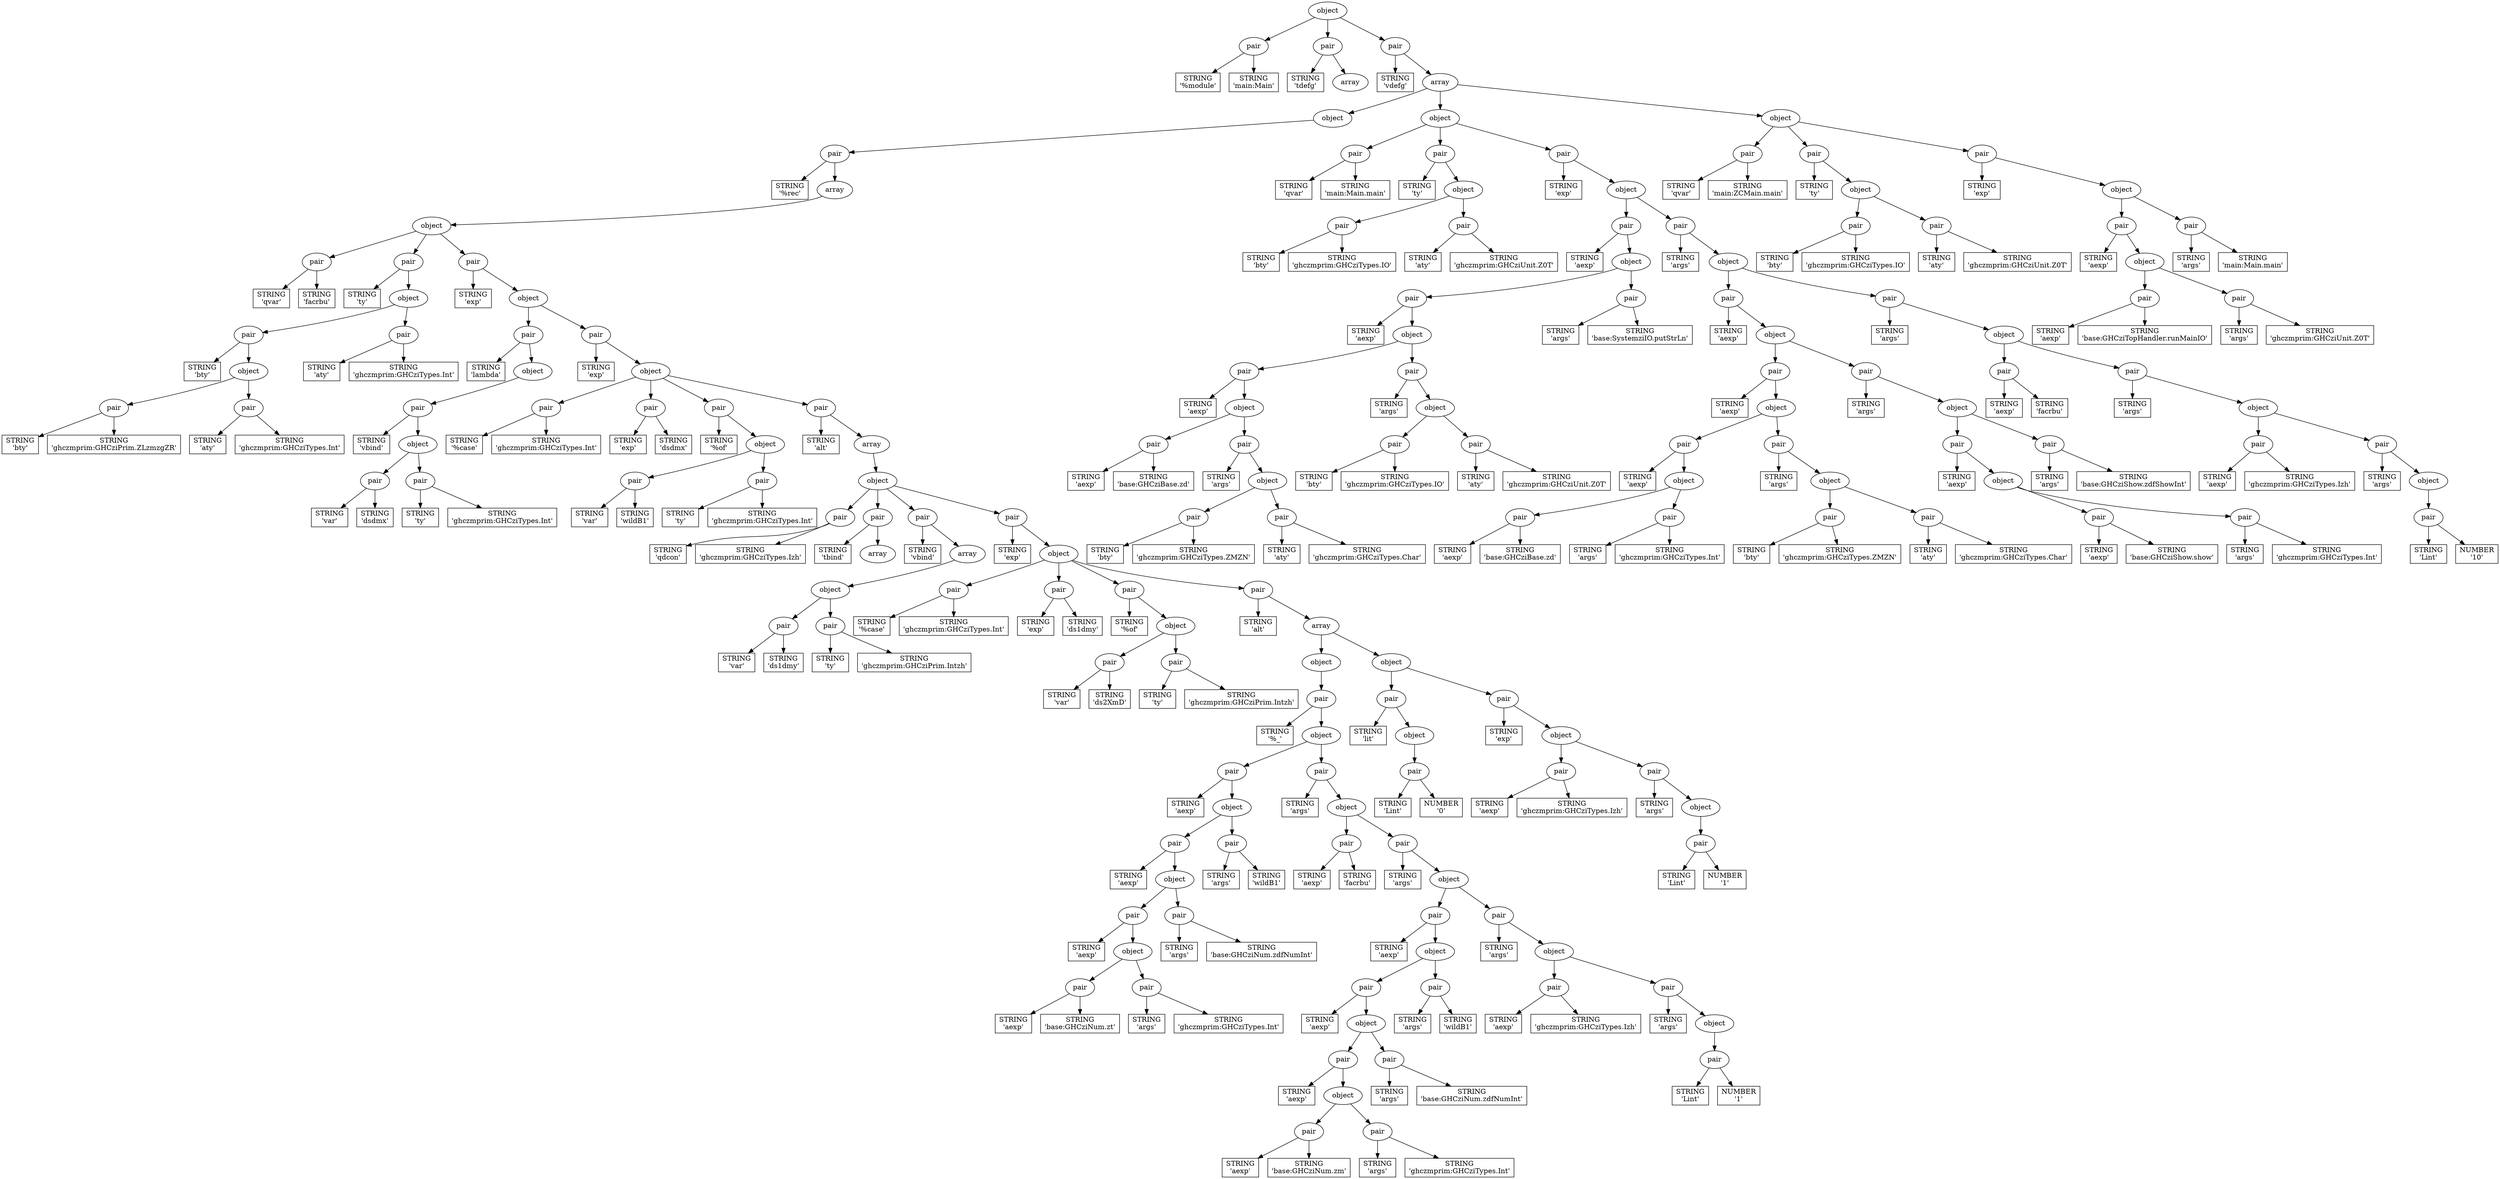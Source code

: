 digraph parsed {
"44820752" [label="object"];
"44820752" -> "40130192";
"40130192" [label="pair"];
"40130192" -> "40131024";
"40131024" [shape=box,label="STRING\n'%module'"];
"40130192" -> "40131280";
"40131280" [shape=box,label="STRING\n'main:Main'"];
"44820752" -> "44965712";
"44965712" [label="pair"];
"44965712" -> "40131536";
"40131536" [shape=box,label="STRING\n'tdefg'"];
"44965712" -> "40122064";
"40122064" [label="array"];
"44820752" -> "44819856";
"44819856" [label="pair"];
"44819856" -> "40132304";
"40132304" [shape=box,label="STRING\n'vdefg'"];
"44819856" -> "44820240";
"44820240" [label="array"];
"44820240" -> "44816208";
"44816208" [label="object"];
"44816208" -> "44816144";
"44816144" [label="pair"];
"44816144" -> "40125584";
"40125584" [shape=box,label="STRING\n'%rec'"];
"44816144" -> "44810832";
"44810832" [label="array"];
"44810832" -> "44816080";
"44816080" [label="object"];
"44816080" -> "44965776";
"44965776" [label="pair"];
"44965776" -> "40126992";
"40126992" [shape=box,label="STRING\n'qvar'"];
"44965776" -> "40127248";
"40127248" [shape=box,label="STRING\n'facrbu'"];
"44816080" -> "44810576";
"44810576" [label="pair"];
"44810576" -> "40127504";
"40127504" [shape=box,label="STRING\n'ty'"];
"44810576" -> "44810704";
"44810704" [label="object"];
"44810704" -> "44810384";
"44810384" [label="pair"];
"44810384" -> "40128336";
"40128336" [shape=box,label="STRING\n'bty'"];
"44810384" -> "44810512";
"44810512" [label="object"];
"44810512" -> "44810320";
"44810320" [label="pair"];
"44810320" -> "40121040";
"40121040" [shape=box,label="STRING\n'bty'"];
"44810320" -> "40121296";
"40121296" [shape=box,label="STRING\n'ghczmprim:GHCziPrim.ZLzmzgZR'"];
"44810512" -> "44810448";
"44810448" [label="pair"];
"44810448" -> "40121552";
"40121552" [shape=box,label="STRING\n'aty'"];
"44810448" -> "40121808";
"40121808" [shape=box,label="STRING\n'ghczmprim:GHCziTypes.Int'"];
"44810704" -> "44810640";
"44810640" [label="pair"];
"44810640" -> "40121168";
"40121168" [shape=box,label="STRING\n'aty'"];
"44810640" -> "40122000";
"40122000" [shape=box,label="STRING\n'ghczmprim:GHCziTypes.Int'"];
"44816080" -> "44811216";
"44811216" [label="pair"];
"44811216" -> "40121424";
"40121424" [shape=box,label="STRING\n'exp'"];
"44811216" -> "44816016";
"44816016" [label="object"];
"44816016" -> "44811152";
"44811152" [label="pair"];
"44811152" -> "40122768";
"40122768" [shape=box,label="STRING\n'lambda'"];
"44811152" -> "44811088";
"44811088" [label="object"];
"44811088" -> "44810896";
"44810896" [label="pair"];
"44810896" -> "40123600";
"40123600" [shape=box,label="STRING\n'vbind'"];
"44810896" -> "44811024";
"44811024" [label="object"];
"44811024" -> "44810768";
"44810768" [label="pair"];
"44810768" -> "40116304";
"40116304" [shape=box,label="STRING\n'var'"];
"44810768" -> "40116560";
"40116560" [shape=box,label="STRING\n'dsdmx'"];
"44811024" -> "44810960";
"44810960" [label="pair"];
"44810960" -> "40116816";
"40116816" [shape=box,label="STRING\n'ty'"];
"44810960" -> "40117072";
"40117072" [shape=box,label="STRING\n'ghczmprim:GHCziTypes.Int'"];
"44816016" -> "44811664";
"44811664" [label="pair"];
"44811664" -> "40123408";
"40123408" [shape=box,label="STRING\n'exp'"];
"44811664" -> "44815952";
"44815952" [label="object"];
"44815952" -> "44811280";
"44811280" [label="pair"];
"44811280" -> "40117584";
"40117584" [shape=box,label="STRING\n'%case'"];
"44811280" -> "40117840";
"40117840" [shape=box,label="STRING\n'ghczmprim:GHCziTypes.Int'"];
"44815952" -> "44811344";
"44811344" [label="pair"];
"44811344" -> "40118096";
"40118096" [shape=box,label="STRING\n'exp'"];
"44811344" -> "40118352";
"40118352" [shape=box,label="STRING\n'dsdmx'"];
"44815952" -> "44811472";
"44811472" [label="pair"];
"44811472" -> "40118608";
"40118608" [shape=box,label="STRING\n'%of'"];
"44811472" -> "44811600";
"44811600" [label="object"];
"44811600" -> "44811408";
"44811408" [label="pair"];
"44811408" -> "40119440";
"40119440" [shape=box,label="STRING\n'var'"];
"44811408" -> "40119696";
"40119696" [shape=box,label="STRING\n'wildB1'"];
"44811600" -> "44811536";
"44811536" [label="pair"];
"44811536" -> "40119952";
"40119952" [shape=box,label="STRING\n'ty'"];
"44811536" -> "40120208";
"40120208" [shape=box,label="STRING\n'ghczmprim:GHCziTypes.Int'"];
"44815952" -> "44815888";
"44815888" [label="pair"];
"44815888" -> "40119568";
"40119568" [shape=box,label="STRING\n'alt'"];
"44815888" -> "44812240";
"44812240" [label="array"];
"44812240" -> "44815824";
"44815824" [label="object"];
"44815824" -> "44811728";
"44811728" [label="pair"];
"44811728" -> "40109328";
"40109328" [shape=box,label="STRING\n'qdcon'"];
"44811728" -> "40109584";
"40109584" [shape=box,label="STRING\n'ghczmprim:GHCziTypes.Izh'"];
"44815824" -> "44811856";
"44811856" [label="pair"];
"44811856" -> "40109840";
"40109840" [shape=box,label="STRING\n'tbind'"];
"44811856" -> "44811792";
"44811792" [label="array"];
"44815824" -> "44812176";
"44812176" [label="pair"];
"44812176" -> "40110608";
"40110608" [shape=box,label="STRING\n'vbind'"];
"44812176" -> "44811984";
"44811984" [label="array"];
"44811984" -> "44812112";
"44812112" [label="object"];
"44812112" -> "44811920";
"44811920" [label="pair"];
"44811920" -> "40112016";
"40112016" [shape=box,label="STRING\n'var'"];
"44811920" -> "40100048";
"40100048" [shape=box,label="STRING\n'ds1dmy'"];
"44812112" -> "44812048";
"44812048" [label="pair"];
"44812048" -> "40100304";
"40100304" [shape=box,label="STRING\n'ty'"];
"44812048" -> "40100560";
"40100560" [shape=box,label="STRING\n'ghczmprim:GHCziPrim.Intzh'"];
"44815824" -> "44812688";
"44812688" [label="pair"];
"44812688" -> "40111312";
"40111312" [shape=box,label="STRING\n'exp'"];
"44812688" -> "44815760";
"44815760" [label="object"];
"44815760" -> "44812304";
"44812304" [label="pair"];
"44812304" -> "40101200";
"40101200" [shape=box,label="STRING\n'%case'"];
"44812304" -> "40101456";
"40101456" [shape=box,label="STRING\n'ghczmprim:GHCziTypes.Int'"];
"44815760" -> "44812368";
"44812368" [label="pair"];
"44812368" -> "40101712";
"40101712" [shape=box,label="STRING\n'exp'"];
"44812368" -> "40101968";
"40101968" [shape=box,label="STRING\n'ds1dmy'"];
"44815760" -> "44812496";
"44812496" [label="pair"];
"44812496" -> "40102224";
"40102224" [shape=box,label="STRING\n'%of'"];
"44812496" -> "44812624";
"44812624" [label="object"];
"44812624" -> "44812432";
"44812432" [label="pair"];
"44812432" -> "40103056";
"40103056" [shape=box,label="STRING\n'var'"];
"44812432" -> "40103312";
"40103312" [shape=box,label="STRING\n'ds2XmD'"];
"44812624" -> "44812560";
"44812560" [label="pair"];
"44812560" -> "40103568";
"40103568" [shape=box,label="STRING\n'ty'"];
"44812560" -> "40103824";
"40103824" [shape=box,label="STRING\n'ghczmprim:GHCziPrim.Intzh'"];
"44815760" -> "44814992";
"44814992" [label="pair"];
"44814992" -> "40103184";
"40103184" [shape=box,label="STRING\n'alt'"];
"44814992" -> "44815248";
"44815248" [label="array"];
"44815248" -> "44814928";
"44814928" [label="object"];
"44814928" -> "44813392";
"44813392" [label="pair"];
"44813392" -> "40088848";
"40088848" [shape=box,label="STRING\n'%_'"];
"44813392" -> "44814864";
"44814864" [label="object"];
"44814864" -> "44813200";
"44813200" [label="pair"];
"44813200" -> "40089680";
"40089680" [shape=box,label="STRING\n'aexp'"];
"44813200" -> "44813328";
"44813328" [label="object"];
"44813328" -> "44813008";
"44813008" [label="pair"];
"44813008" -> "40090512";
"40090512" [shape=box,label="STRING\n'aexp'"];
"44813008" -> "44813136";
"44813136" [label="object"];
"44813136" -> "44812816";
"44812816" [label="pair"];
"44812816" -> "40091344";
"40091344" [shape=box,label="STRING\n'aexp'"];
"44812816" -> "44812944";
"44812944" [label="object"];
"44812944" -> "44812752";
"44812752" [label="pair"];
"44812752" -> "40075856";
"40075856" [shape=box,label="STRING\n'aexp'"];
"44812752" -> "40076112";
"40076112" [shape=box,label="STRING\n'base:GHCziNum.zt'"];
"44812944" -> "44812880";
"44812880" [label="pair"];
"44812880" -> "40076368";
"40076368" [shape=box,label="STRING\n'args'"];
"44812880" -> "40076624";
"40076624" [shape=box,label="STRING\n'ghczmprim:GHCziTypes.Int'"];
"44813136" -> "44813072";
"44813072" [label="pair"];
"44813072" -> "40075984";
"40075984" [shape=box,label="STRING\n'args'"];
"44813072" -> "40076816";
"40076816" [shape=box,label="STRING\n'base:GHCziNum.zdfNumInt'"];
"44813328" -> "44813264";
"44813264" [label="pair"];
"44813264" -> "40091600";
"40091600" [shape=box,label="STRING\n'args'"];
"44813264" -> "40077008";
"40077008" [shape=box,label="STRING\n'wildB1'"];
"44814864" -> "44813520";
"44813520" [label="pair"];
"44813520" -> "40090832";
"40090832" [shape=box,label="STRING\n'args'"];
"44813520" -> "44814800";
"44814800" [label="object"];
"44814800" -> "44813456";
"44813456" [label="pair"];
"44813456" -> "40077776";
"40077776" [shape=box,label="STRING\n'aexp'"];
"44813456" -> "40078032";
"40078032" [shape=box,label="STRING\n'facrbu'"];
"44814800" -> "44814224";
"44814224" [label="pair"];
"44814224" -> "40078288";
"40078288" [shape=box,label="STRING\n'args'"];
"44814224" -> "44814736";
"44814736" [label="object"];
"44814736" -> "44814032";
"44814032" [label="pair"];
"44814032" -> "40079120";
"40079120" [shape=box,label="STRING\n'aexp'"];
"44814032" -> "44814160";
"44814160" [label="object"];
"44814160" -> "44813840";
"44813840" [label="pair"];
"44813840" -> "40039056";
"40039056" [shape=box,label="STRING\n'aexp'"];
"44813840" -> "44813968";
"44813968" [label="object"];
"44813968" -> "44813648";
"44813648" [label="pair"];
"44813648" -> "40039888";
"40039888" [shape=box,label="STRING\n'aexp'"];
"44813648" -> "44813776";
"44813776" [label="object"];
"44813776" -> "44813584";
"44813584" [label="pair"];
"44813584" -> "40040720";
"40040720" [shape=box,label="STRING\n'aexp'"];
"44813584" -> "40040976";
"40040976" [shape=box,label="STRING\n'base:GHCziNum.zm'"];
"44813776" -> "44813712";
"44813712" [label="pair"];
"44813712" -> "40041232";
"40041232" [shape=box,label="STRING\n'args'"];
"44813712" -> "40041488";
"40041488" [shape=box,label="STRING\n'ghczmprim:GHCziTypes.Int'"];
"44813968" -> "44813904";
"44813904" [label="pair"];
"44813904" -> "40040848";
"40040848" [shape=box,label="STRING\n'args'"];
"44813904" -> "40041680";
"40041680" [shape=box,label="STRING\n'base:GHCziNum.zdfNumInt'"];
"44814160" -> "44814096";
"44814096" [label="pair"];
"44814096" -> "40040016";
"40040016" [shape=box,label="STRING\n'args'"];
"44814096" -> "40041872";
"40041872" [shape=box,label="STRING\n'wildB1'"];
"44814736" -> "44814416";
"44814416" [label="pair"];
"44814416" -> "40039184";
"40039184" [shape=box,label="STRING\n'args'"];
"44814416" -> "44814672";
"44814672" [label="object"];
"44814672" -> "44814288";
"44814288" [label="pair"];
"44814288" -> "40165584";
"40165584" [shape=box,label="STRING\n'aexp'"];
"44814288" -> "40165840";
"40165840" [shape=box,label="STRING\n'ghczmprim:GHCziTypes.Izh'"];
"44814672" -> "44814608";
"44814608" [label="pair"];
"44814608" -> "40166096";
"40166096" [shape=box,label="STRING\n'args'"];
"44814608" -> "44814544";
"44814544" [label="object"];
"44814544" -> "44814480";
"44814480" [label="pair"];
"44814480" -> "40166928";
"40166928" [shape=box,label="STRING\n'Lint'"];
"44814480" -> "40167248";
"40167248" [shape=box,label="NUMBER\n'1'"];
"44815248" -> "44815696";
"44815696" [label="object"];
"44815696" -> "44815184";
"44815184" [label="pair"];
"44815184" -> "40078096";
"40078096" [shape=box,label="STRING\n'lit'"];
"44815184" -> "44815120";
"44815120" [label="object"];
"44815120" -> "44815056";
"44815056" [label="pair"];
"44815056" -> "40166672";
"40166672" [shape=box,label="STRING\n'Lint'"];
"44815056" -> "40167504";
"40167504" [shape=box,label="NUMBER\n'0'"];
"44815696" -> "44815376";
"44815376" [label="pair"];
"44815376" -> "40165904";
"40165904" [shape=box,label="STRING\n'exp'"];
"44815376" -> "44815632";
"44815632" [label="object"];
"44815632" -> "44815312";
"44815312" [label="pair"];
"44815312" -> "40168336";
"40168336" [shape=box,label="STRING\n'aexp'"];
"44815312" -> "40168592";
"40168592" [shape=box,label="STRING\n'ghczmprim:GHCziTypes.Izh'"];
"44815632" -> "44815568";
"44815568" [label="pair"];
"44815568" -> "40168848";
"40168848" [shape=box,label="STRING\n'args'"];
"44815568" -> "44815504";
"44815504" [label="object"];
"44815504" -> "44815440";
"44815440" [label="pair"];
"44815440" -> "40173840";
"40173840" [shape=box,label="STRING\n'Lint'"];
"44815440" -> "40174160";
"40174160" [shape=box,label="NUMBER\n'1'"];
"44820240" -> "44819792";
"44819792" [label="object"];
"44819792" -> "44816272";
"44816272" [label="pair"];
"44816272" -> "40122192";
"40122192" [shape=box,label="STRING\n'qvar'"];
"44816272" -> "40123024";
"40123024" [shape=box,label="STRING\n'main:Main.main'"];
"44819792" -> "44816400";
"44816400" [label="pair"];
"44816400" -> "40119824";
"40119824" [shape=box,label="STRING\n'ty'"];
"44816400" -> "44816528";
"44816528" [label="object"];
"44816528" -> "44816336";
"44816336" [label="pair"];
"44816336" -> "40100176";
"40100176" [shape=box,label="STRING\n'bty'"];
"44816336" -> "40102352";
"40102352" [shape=box,label="STRING\n'ghczmprim:GHCziTypes.IO'"];
"44816528" -> "44816464";
"44816464" [label="pair"];
"44816464" -> "40088336";
"40088336" [shape=box,label="STRING\n'aty'"];
"44816464" -> "40038544";
"40038544" [shape=box,label="STRING\n'ghczmprim:GHCziUnit.Z0T'"];
"44819792" -> "44817680";
"44817680" [label="pair"];
"44817680" -> "40101840";
"40101840" [shape=box,label="STRING\n'exp'"];
"44817680" -> "44819728";
"44819728" [label="object"];
"44819728" -> "44817488";
"44817488" [label="pair"];
"44817488" -> "40174288";
"40174288" [shape=box,label="STRING\n'aexp'"];
"44817488" -> "44817616";
"44817616" [label="object"];
"44817616" -> "44817104";
"44817104" [label="pair"];
"44817104" -> "40175120";
"40175120" [shape=box,label="STRING\n'aexp'"];
"44817104" -> "44817424";
"44817424" [label="object"];
"44817424" -> "44816720";
"44816720" [label="pair"];
"44816720" -> "40175952";
"40175952" [shape=box,label="STRING\n'aexp'"];
"44816720" -> "44817040";
"44817040" [label="object"];
"44817040" -> "44816592";
"44816592" [label="pair"];
"44816592" -> "40176784";
"40176784" [shape=box,label="STRING\n'aexp'"];
"44816592" -> "40177040";
"40177040" [shape=box,label="STRING\n'base:GHCziBase.zd'"];
"44817040" -> "44816848";
"44816848" [label="pair"];
"44816848" -> "40177296";
"40177296" [shape=box,label="STRING\n'args'"];
"44816848" -> "44816976";
"44816976" [label="object"];
"44816976" -> "44816784";
"44816784" [label="pair"];
"44816784" -> "40190480";
"40190480" [shape=box,label="STRING\n'bty'"];
"44816784" -> "40190736";
"40190736" [shape=box,label="STRING\n'ghczmprim:GHCziTypes.ZMZN'"];
"44816976" -> "44816912";
"44816912" [label="pair"];
"44816912" -> "40190992";
"40190992" [shape=box,label="STRING\n'aty'"];
"44816912" -> "40191248";
"40191248" [shape=box,label="STRING\n'ghczmprim:GHCziTypes.Char'"];
"44817424" -> "44817232";
"44817232" [label="pair"];
"44817232" -> "40176912";
"40176912" [shape=box,label="STRING\n'args'"];
"44817232" -> "44817360";
"44817360" [label="object"];
"44817360" -> "44817168";
"44817168" [label="pair"];
"44817168" -> "40191696";
"40191696" [shape=box,label="STRING\n'bty'"];
"44817168" -> "40191952";
"40191952" [shape=box,label="STRING\n'ghczmprim:GHCziTypes.IO'"];
"44817360" -> "44817296";
"44817296" [label="pair"];
"44817296" -> "40192208";
"40192208" [shape=box,label="STRING\n'aty'"];
"44817296" -> "40192464";
"40192464" [shape=box,label="STRING\n'ghczmprim:GHCziUnit.Z0T'"];
"44817616" -> "44817552";
"44817552" [label="pair"];
"44817552" -> "40176080";
"40176080" [shape=box,label="STRING\n'args'"];
"44817552" -> "40192336";
"40192336" [shape=box,label="STRING\n'base:SystemziIO.putStrLn'"];
"44819728" -> "44819024";
"44819024" [label="pair"];
"44819024" -> "40175248";
"40175248" [shape=box,label="STRING\n'args'"];
"44819024" -> "44819664";
"44819664" [label="object"];
"44819664" -> "44818384";
"44818384" [label="pair"];
"44818384" -> "40193104";
"40193104" [shape=box,label="STRING\n'aexp'"];
"44818384" -> "44818960";
"44818960" [label="object"];
"44818960" -> "44818000";
"44818000" [label="pair"];
"44818000" -> "40193936";
"40193936" [shape=box,label="STRING\n'aexp'"];
"44818000" -> "44818320";
"44818320" [label="object"];
"44818320" -> "44817808";
"44817808" [label="pair"];
"44817808" -> "40198928";
"40198928" [shape=box,label="STRING\n'aexp'"];
"44817808" -> "44817936";
"44817936" [label="object"];
"44817936" -> "44817744";
"44817744" [label="pair"];
"44817744" -> "40199760";
"40199760" [shape=box,label="STRING\n'aexp'"];
"44817744" -> "40200016";
"40200016" [shape=box,label="STRING\n'base:GHCziBase.zd'"];
"44817936" -> "44817872";
"44817872" [label="pair"];
"44817872" -> "40200272";
"40200272" [shape=box,label="STRING\n'args'"];
"44817872" -> "40200528";
"40200528" [shape=box,label="STRING\n'ghczmprim:GHCziTypes.Int'"];
"44818320" -> "44818128";
"44818128" [label="pair"];
"44818128" -> "40199888";
"40199888" [shape=box,label="STRING\n'args'"];
"44818128" -> "44818256";
"44818256" [label="object"];
"44818256" -> "44818064";
"44818064" [label="pair"];
"44818064" -> "40201296";
"40201296" [shape=box,label="STRING\n'bty'"];
"44818064" -> "40201552";
"40201552" [shape=box,label="STRING\n'ghczmprim:GHCziTypes.ZMZN'"];
"44818256" -> "44818192";
"44818192" [label="pair"];
"44818192" -> "40201808";
"40201808" [shape=box,label="STRING\n'aty'"];
"44818192" -> "40202064";
"40202064" [shape=box,label="STRING\n'ghczmprim:GHCziTypes.Char'"];
"44818960" -> "44818768";
"44818768" [label="pair"];
"44818768" -> "40199056";
"40199056" [shape=box,label="STRING\n'args'"];
"44818768" -> "44818896";
"44818896" [label="object"];
"44818896" -> "44818576";
"44818576" [label="pair"];
"44818576" -> "40210768";
"40210768" [shape=box,label="STRING\n'aexp'"];
"44818576" -> "44818704";
"44818704" [label="object"];
"44818704" -> "44818512";
"44818512" [label="pair"];
"44818512" -> "40211600";
"40211600" [shape=box,label="STRING\n'aexp'"];
"44818512" -> "40211856";
"40211856" [shape=box,label="STRING\n'base:GHCziShow.show'"];
"44818704" -> "44818640";
"44818640" [label="pair"];
"44818640" -> "40212112";
"40212112" [shape=box,label="STRING\n'args'"];
"44818640" -> "40212368";
"40212368" [shape=box,label="STRING\n'ghczmprim:GHCziTypes.Int'"];
"44818896" -> "44818832";
"44818832" [label="pair"];
"44818832" -> "40211728";
"40211728" [shape=box,label="STRING\n'args'"];
"44818832" -> "40212560";
"40212560" [shape=box,label="STRING\n'base:GHCziShow.zdfShowInt'"];
"44819664" -> "44819152";
"44819152" [label="pair"];
"44819152" -> "40198224";
"40198224" [shape=box,label="STRING\n'args'"];
"44819152" -> "44819600";
"44819600" [label="object"];
"44819600" -> "44819088";
"44819088" [label="pair"];
"44819088" -> "40213008";
"40213008" [shape=box,label="STRING\n'aexp'"];
"44819088" -> "40213264";
"40213264" [shape=box,label="STRING\n'facrbu'"];
"44819600" -> "44819280";
"44819280" [label="pair"];
"44819280" -> "40213520";
"40213520" [shape=box,label="STRING\n'args'"];
"44819280" -> "44819536";
"44819536" [label="object"];
"44819536" -> "44819216";
"44819216" [label="pair"];
"44819216" -> "40214352";
"40214352" [shape=box,label="STRING\n'aexp'"];
"44819216" -> "40218768";
"40218768" [shape=box,label="STRING\n'ghczmprim:GHCziTypes.Izh'"];
"44819536" -> "44819472";
"44819472" [label="pair"];
"44819472" -> "40219024";
"40219024" [shape=box,label="STRING\n'args'"];
"44819472" -> "44819408";
"44819408" [label="object"];
"44819408" -> "44819344";
"44819344" [label="pair"];
"44819344" -> "40219856";
"40219856" [shape=box,label="STRING\n'Lint'"];
"44819344" -> "40220176";
"40220176" [shape=box,label="NUMBER\n'10'"];
"44820240" -> "44820688";
"44820688" [label="object"];
"44820688" -> "44816656";
"44816656" [label="pair"];
"44816656" -> "40192912";
"40192912" [shape=box,label="STRING\n'qvar'"];
"44816656" -> "40211984";
"40211984" [shape=box,label="STRING\n'main:ZCMain.main'"];
"44820688" -> "44819984";
"44819984" [label="pair"];
"44819984" -> "40213392";
"40213392" [shape=box,label="STRING\n'ty'"];
"44819984" -> "44820112";
"44820112" [label="object"];
"44820112" -> "44819920";
"44819920" [label="pair"];
"44819920" -> "40220496";
"40220496" [shape=box,label="STRING\n'bty'"];
"44819920" -> "40220752";
"40220752" [shape=box,label="STRING\n'ghczmprim:GHCziTypes.IO'"];
"44820112" -> "44820048";
"44820048" [label="pair"];
"44820048" -> "40221008";
"40221008" [shape=box,label="STRING\n'aty'"];
"44820048" -> "40221264";
"40221264" [shape=box,label="STRING\n'ghczmprim:GHCziUnit.Z0T'"];
"44820688" -> "44820496";
"44820496" [label="pair"];
"44820496" -> "40220624";
"40220624" [shape=box,label="STRING\n'exp'"];
"44820496" -> "44820624";
"44820624" [label="object"];
"44820624" -> "44820304";
"44820304" [label="pair"];
"44820304" -> "40222032";
"40222032" [shape=box,label="STRING\n'aexp'"];
"44820304" -> "44820432";
"44820432" [label="object"];
"44820432" -> "44820176";
"44820176" [label="pair"];
"44820176" -> "39928016";
"39928016" [shape=box,label="STRING\n'aexp'"];
"44820176" -> "39928272";
"39928272" [shape=box,label="STRING\n'base:GHCziTopHandler.runMainIO'"];
"44820432" -> "44820368";
"44820368" [label="pair"];
"44820368" -> "39928528";
"39928528" [shape=box,label="STRING\n'args'"];
"44820368" -> "39928784";
"39928784" [shape=box,label="STRING\n'ghczmprim:GHCziUnit.Z0T'"];
"44820624" -> "44820560";
"44820560" [label="pair"];
"44820560" -> "39928144";
"39928144" [shape=box,label="STRING\n'args'"];
"44820560" -> "39928976";
"39928976" [shape=box,label="STRING\n'main:Main.main'"];
}
